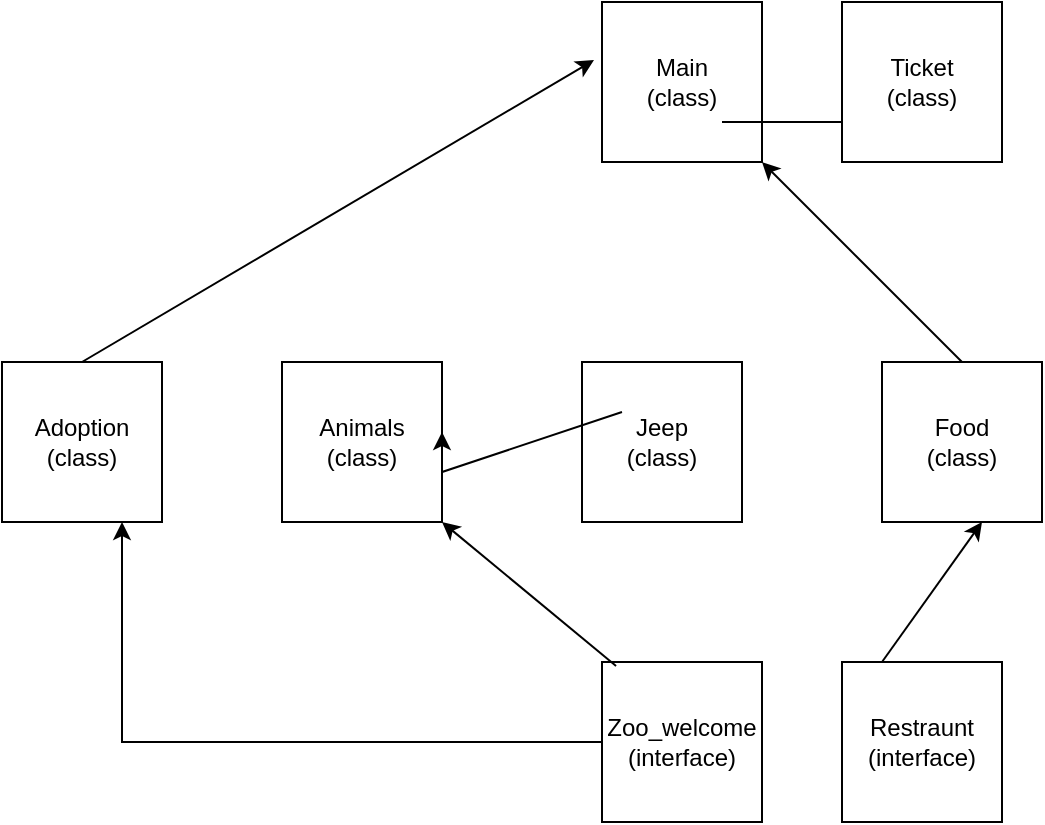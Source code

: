 <mxfile version="20.0.3" type="google"><diagram id="UPU8KFKfRC_DoZNOnhgg" name="Page-1"><mxGraphModel grid="1" page="1" gridSize="10" guides="1" tooltips="1" connect="1" arrows="1" fold="1" pageScale="1" pageWidth="850" pageHeight="1100" math="0" shadow="0"><root><mxCell id="0"/><mxCell id="1" parent="0"/><mxCell id="7n86XfsmdLFQ0vN07eI5-1" value="Main&lt;br&gt;(class)" style="whiteSpace=wrap;html=1;aspect=fixed;" vertex="1" parent="1"><mxGeometry x="380" y="10" width="80" height="80" as="geometry"/></mxCell><mxCell id="7n86XfsmdLFQ0vN07eI5-3" value="Ticket&lt;br&gt;(class)" style="whiteSpace=wrap;html=1;aspect=fixed;" vertex="1" parent="1"><mxGeometry x="500" y="10" width="80" height="80" as="geometry"/></mxCell><mxCell id="7n86XfsmdLFQ0vN07eI5-13" style="edgeStyle=orthogonalEdgeStyle;rounded=0;orthogonalLoop=1;jettySize=auto;html=1;exitX=0;exitY=0.5;exitDx=0;exitDy=0;entryX=0.75;entryY=1;entryDx=0;entryDy=0;" edge="1" parent="1" source="7n86XfsmdLFQ0vN07eI5-5" target="7n86XfsmdLFQ0vN07eI5-9"><mxGeometry relative="1" as="geometry"/></mxCell><mxCell id="7n86XfsmdLFQ0vN07eI5-5" value="Zoo_welcome&lt;br&gt;(interface)" style="whiteSpace=wrap;html=1;aspect=fixed;" vertex="1" parent="1"><mxGeometry x="380" y="340" width="80" height="80" as="geometry"/></mxCell><mxCell id="7n86XfsmdLFQ0vN07eI5-7" value="Restraunt&lt;br&gt;(interface)" style="whiteSpace=wrap;html=1;aspect=fixed;" vertex="1" parent="1"><mxGeometry x="500" y="340" width="80" height="80" as="geometry"/></mxCell><mxCell id="7n86XfsmdLFQ0vN07eI5-8" value="Animals&lt;br&gt;(class)" style="whiteSpace=wrap;html=1;aspect=fixed;" vertex="1" parent="1"><mxGeometry x="220" y="190" width="80" height="80" as="geometry"/></mxCell><mxCell id="7n86XfsmdLFQ0vN07eI5-9" value="Adoption&lt;br&gt;(class)" style="whiteSpace=wrap;html=1;aspect=fixed;" vertex="1" parent="1"><mxGeometry x="80" y="190" width="80" height="80" as="geometry"/></mxCell><mxCell id="7n86XfsmdLFQ0vN07eI5-10" value="Jeep&lt;br&gt;(class)" style="whiteSpace=wrap;html=1;aspect=fixed;" vertex="1" parent="1"><mxGeometry x="370" y="190" width="80" height="80" as="geometry"/></mxCell><mxCell id="7n86XfsmdLFQ0vN07eI5-11" value="Food&lt;br&gt;(class)" style="whiteSpace=wrap;html=1;aspect=fixed;" vertex="1" parent="1"><mxGeometry x="520" y="190" width="80" height="80" as="geometry"/></mxCell><mxCell id="7n86XfsmdLFQ0vN07eI5-12" value="" style="endArrow=classic;html=1;rounded=0;entryX=1;entryY=1;entryDx=0;entryDy=0;exitX=0.088;exitY=0.025;exitDx=0;exitDy=0;exitPerimeter=0;" edge="1" parent="1" source="7n86XfsmdLFQ0vN07eI5-5" target="7n86XfsmdLFQ0vN07eI5-8"><mxGeometry width="50" height="50" relative="1" as="geometry"><mxPoint x="380" y="330" as="sourcePoint"/><mxPoint x="350" y="150" as="targetPoint"/><Array as="points"/></mxGeometry></mxCell><mxCell id="7n86XfsmdLFQ0vN07eI5-15" value="" style="endArrow=classic;html=1;rounded=0;exitX=0.5;exitY=0;exitDx=0;exitDy=0;entryX=-0.05;entryY=0.363;entryDx=0;entryDy=0;entryPerimeter=0;" edge="1" parent="1" source="7n86XfsmdLFQ0vN07eI5-9" target="7n86XfsmdLFQ0vN07eI5-1"><mxGeometry width="50" height="50" relative="1" as="geometry"><mxPoint x="310" y="90" as="sourcePoint"/><mxPoint x="360" y="40" as="targetPoint"/></mxGeometry></mxCell><mxCell id="7n86XfsmdLFQ0vN07eI5-17" value="" style="endArrow=classic;html=1;rounded=0;" edge="1" parent="1"><mxGeometry width="50" height="50" relative="1" as="geometry"><mxPoint x="390" y="215" as="sourcePoint"/><mxPoint x="300" y="225" as="targetPoint"/><Array as="points"><mxPoint x="300" y="245"/></Array></mxGeometry></mxCell><mxCell id="7n86XfsmdLFQ0vN07eI5-19" value="" style="endArrow=classic;html=1;rounded=0;exitX=0.25;exitY=0;exitDx=0;exitDy=0;" edge="1" parent="1" source="7n86XfsmdLFQ0vN07eI5-7"><mxGeometry width="50" height="50" relative="1" as="geometry"><mxPoint x="520" y="320" as="sourcePoint"/><mxPoint x="570" y="270" as="targetPoint"/></mxGeometry></mxCell><mxCell id="7n86XfsmdLFQ0vN07eI5-20" value="" style="endArrow=classic;html=1;rounded=0;entryX=1;entryY=1;entryDx=0;entryDy=0;exitX=0.5;exitY=0;exitDx=0;exitDy=0;" edge="1" parent="1" source="7n86XfsmdLFQ0vN07eI5-11" target="7n86XfsmdLFQ0vN07eI5-1"><mxGeometry width="50" height="50" relative="1" as="geometry"><mxPoint x="610" y="190" as="sourcePoint"/><mxPoint x="560" y="120" as="targetPoint"/></mxGeometry></mxCell><mxCell id="7n86XfsmdLFQ0vN07eI5-33" value="" style="endArrow=none;html=1;rounded=0;entryX=0;entryY=0.75;entryDx=0;entryDy=0;" edge="1" parent="1" target="7n86XfsmdLFQ0vN07eI5-3"><mxGeometry width="50" height="50" relative="1" as="geometry"><mxPoint x="440" y="70" as="sourcePoint"/><mxPoint x="490" y="70" as="targetPoint"/></mxGeometry></mxCell></root></mxGraphModel></diagram></mxfile>